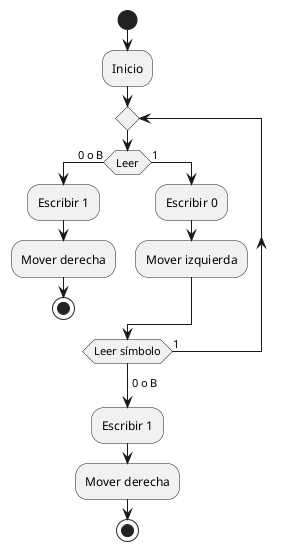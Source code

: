 @startuml

start
:Inicio;
repeat
  if (Leer) then (0 o B)
    :Escribir 1;
    :Mover derecha;
    stop
  else (1)
    :Escribir 0;
    :Mover izquierda;
  endif
repeat while (Leer símbolo) is (1)
->0 o B;
:Escribir 1;
:Mover derecha;
stop

@enduml